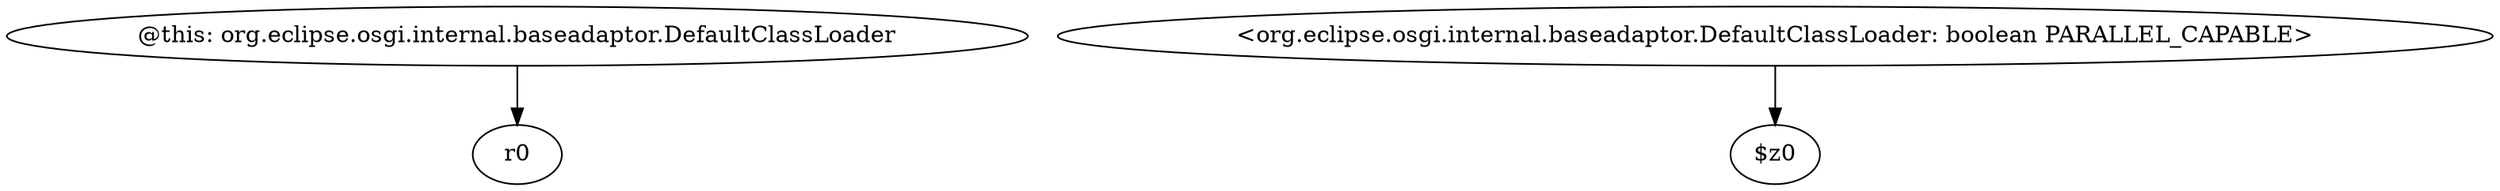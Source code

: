 digraph g {
0[label="@this: org.eclipse.osgi.internal.baseadaptor.DefaultClassLoader"]
1[label="r0"]
0->1[label=""]
2[label="<org.eclipse.osgi.internal.baseadaptor.DefaultClassLoader: boolean PARALLEL_CAPABLE>"]
3[label="$z0"]
2->3[label=""]
}